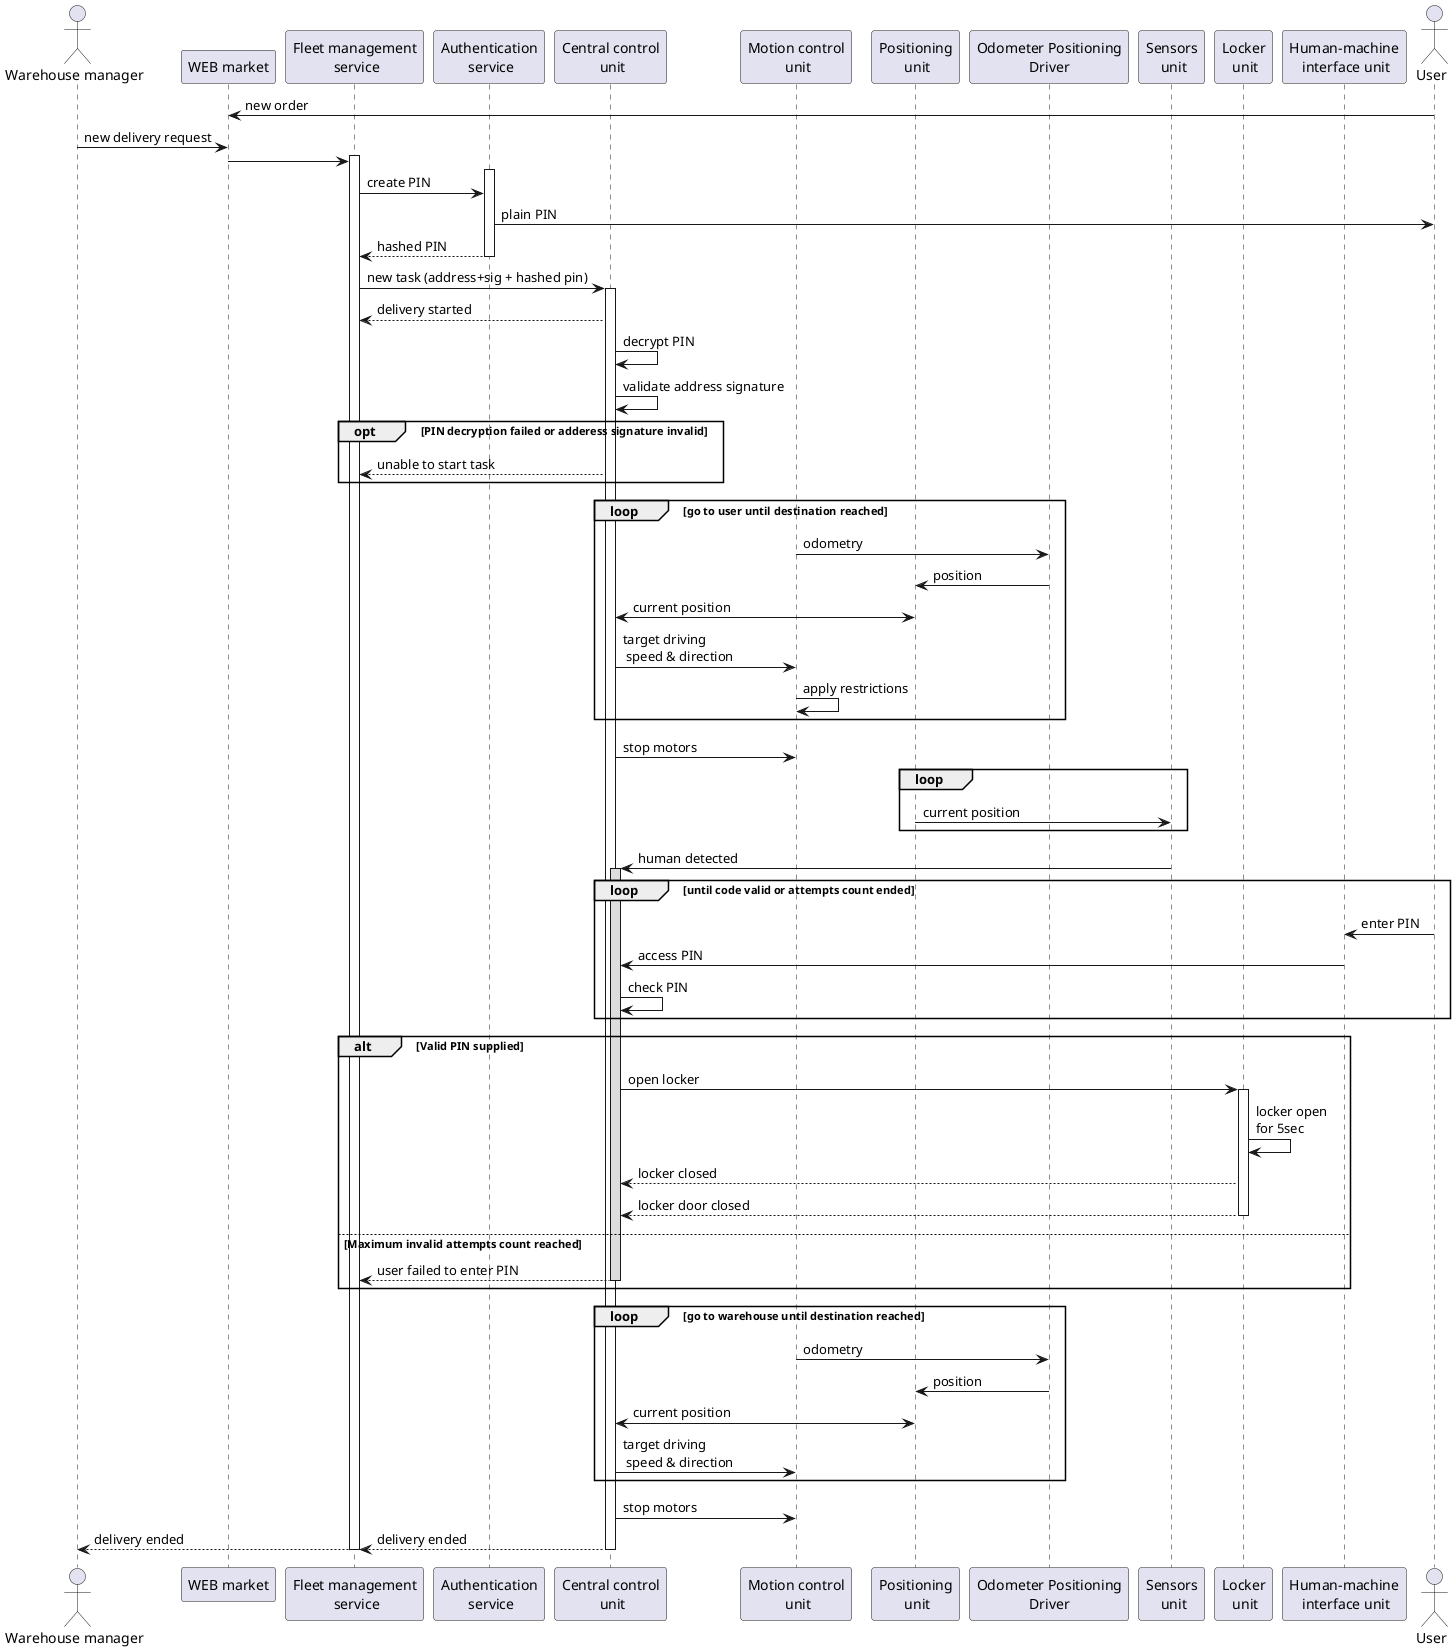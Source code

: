 @startuml
!pragma teoz true
'autonumber

actor "Warehouse manager" as WH
participant "WEB market" as STOR
participant "Fleet management\n service" as FMS
participant "Authentication\n service" as AS
participant "Central control\n unit" as CCU
participant "Motion control\n unit" as MCU
participant "Positioning\n unit" as PU
participant "Odometer Positioning\nDriver" as OPD
participant "Sensors\n unit" as SU
participant "Locker\n unit" as LU
participant "Human-machine\n interface unit" as HMI
actor "User" as User

User    -> STOR:      new order

WH      -> STOR:     new delivery request
activate FMS
STOR    -> FMS
activate AS
FMS     -> AS:      create PIN
AS      -> User:    plain PIN
AS     --> FMS:     hashed PIN
deactivate AS
FMS     -> CCU:      new task (address+sig + hashed pin)

activate CCU

CCU    --> FMS:      delivery started

CCU     -> CCU:     decrypt PIN
CCU     -> CCU:     validate address signature
opt PIN decryption failed or adderess signature invalid
CCU    --> FMS:      unable to start task
end opt

loop go to user until destination reached

MCU     -> OPD:      odometry
OPD     -> PU:       position
PU      <-> CCU:     current position
CCU     -> MCU:      target driving\n speed & direction
MCU     -> MCU:       apply restrictions

end


CCU     -> MCU:     stop motors


loop
PU      -> SU:      current position
end

SU      -> CCU:     human detected
activate CCU #DDDDDD


loop until code valid or attempts count ended
User    -> HMI:     enter PIN
HMI     -> CCU:     access PIN
CCU     -> CCU:     check PIN
end

alt Valid PIN supplied

CCU     -> LU:      open locker
activate LU
LU      -> LU:      locker open\nfor 5sec
LU     --> CCU:     locker closed
LU     --> CCU:     locker door closed
deactivate LU

else Maximum invalid attempts count reached

CCU    --> FMS:      user failed to enter PIN

deactivate CCU
end

loop go to warehouse until destination reached
MCU     -> OPD:      odometry
OPD     -> PU:       position
PU      <-> CCU:     current position
CCU     -> MCU:      target driving\n speed & direction
end

CCU     -> MCU:     stop motors

CCU     --> FMS:     delivery ended

deactivate CCU

&FMS    --> WH:     delivery ended

deactivate FMS


@enduml